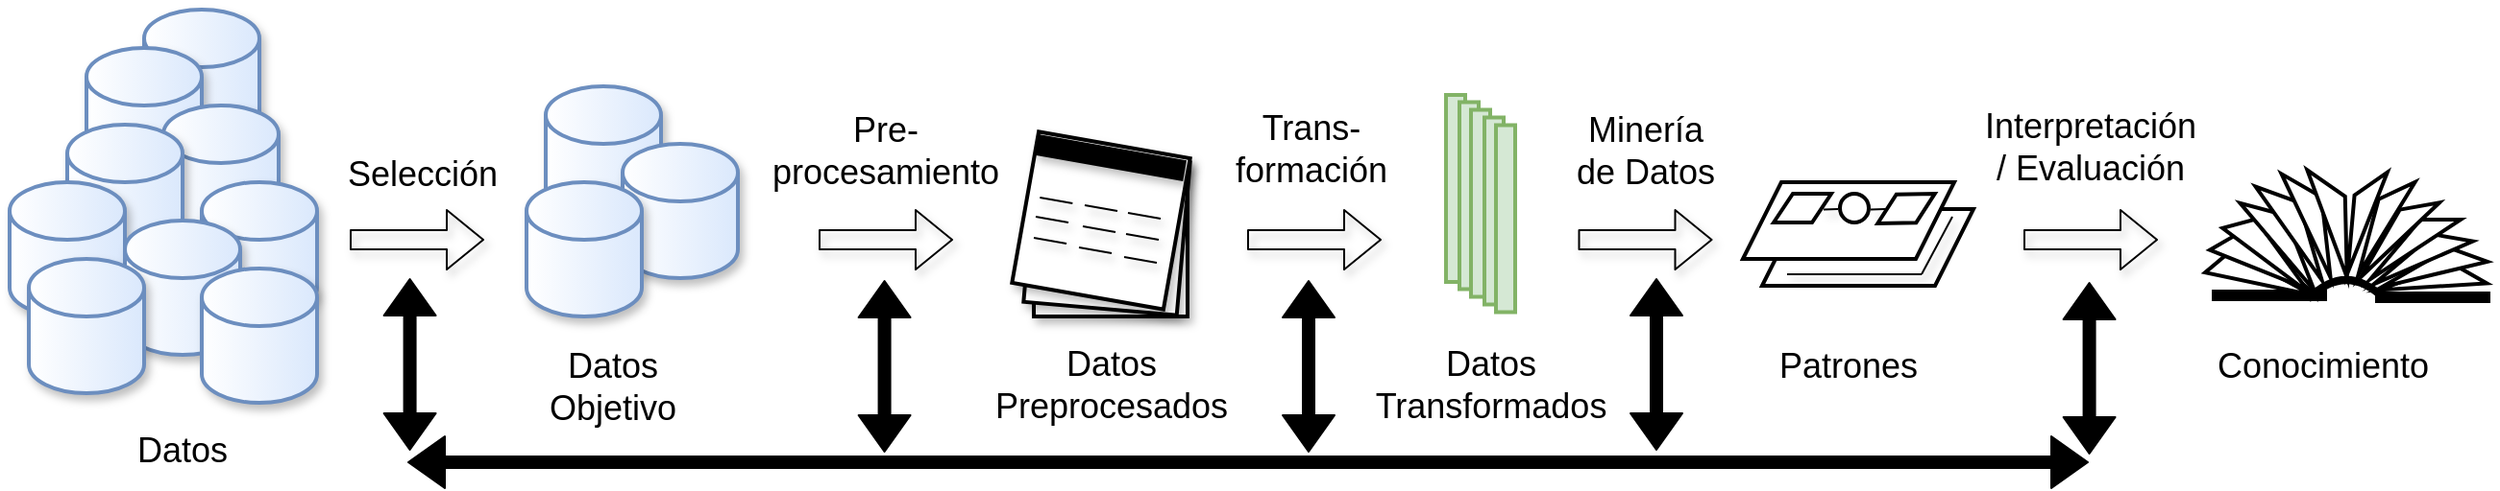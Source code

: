 <mxfile version="14.8.0" type="device"><diagram id="zVI18IKZw2d2N0xcVkJI" name="Page-1"><mxGraphModel dx="1303" dy="780" grid="1" gridSize="10" guides="1" tooltips="1" connect="1" arrows="1" fold="1" page="1" pageScale="1" pageWidth="1400" pageHeight="850" math="0" shadow="0"><root><mxCell id="0"/><mxCell id="1" parent="0"/><mxCell id="G4cCKYcT0gPonHHDOqsI-2" value="" style="shape=cylinder3;whiteSpace=wrap;html=1;boundedLbl=1;backgroundOutline=1;size=15;fillColor=#dae8fc;strokeColor=#6c8ebf;shadow=1;sketch=0;gradientColor=#ffffff;gradientDirection=west;strokeWidth=2;" vertex="1" parent="1"><mxGeometry x="100" y="270" width="60" height="70" as="geometry"/></mxCell><mxCell id="G4cCKYcT0gPonHHDOqsI-12" value="" style="shape=cylinder3;whiteSpace=wrap;html=1;boundedLbl=1;backgroundOutline=1;size=15;fillColor=#dae8fc;strokeColor=#6c8ebf;shadow=1;sketch=0;gradientColor=#ffffff;gradientDirection=west;strokeWidth=2;" vertex="1" parent="1"><mxGeometry x="70" y="290" width="60" height="70" as="geometry"/></mxCell><mxCell id="G4cCKYcT0gPonHHDOqsI-13" value="" style="shape=cylinder3;whiteSpace=wrap;html=1;boundedLbl=1;backgroundOutline=1;size=15;fillColor=#dae8fc;strokeColor=#6c8ebf;shadow=1;sketch=0;gradientColor=#ffffff;gradientDirection=west;strokeWidth=2;" vertex="1" parent="1"><mxGeometry x="110" y="320" width="60" height="70" as="geometry"/></mxCell><mxCell id="G4cCKYcT0gPonHHDOqsI-14" value="" style="shape=cylinder3;whiteSpace=wrap;html=1;boundedLbl=1;backgroundOutline=1;size=15;fillColor=#dae8fc;strokeColor=#6c8ebf;shadow=1;sketch=0;gradientColor=#ffffff;gradientDirection=west;strokeWidth=2;" vertex="1" parent="1"><mxGeometry x="60" y="330" width="60" height="70" as="geometry"/></mxCell><mxCell id="G4cCKYcT0gPonHHDOqsI-15" value="" style="shape=cylinder3;whiteSpace=wrap;html=1;boundedLbl=1;backgroundOutline=1;size=15;fillColor=#dae8fc;strokeColor=#6c8ebf;shadow=1;sketch=0;gradientColor=#ffffff;gradientDirection=west;strokeWidth=2;" vertex="1" parent="1"><mxGeometry x="130" y="360" width="60" height="70" as="geometry"/></mxCell><mxCell id="G4cCKYcT0gPonHHDOqsI-16" value="" style="shape=cylinder3;whiteSpace=wrap;html=1;boundedLbl=1;backgroundOutline=1;size=15;fillColor=#dae8fc;strokeColor=#6c8ebf;shadow=1;sketch=0;gradientColor=#ffffff;gradientDirection=west;strokeWidth=2;" vertex="1" parent="1"><mxGeometry x="30" y="360" width="60" height="70" as="geometry"/></mxCell><mxCell id="G4cCKYcT0gPonHHDOqsI-17" value="" style="shape=cylinder3;whiteSpace=wrap;html=1;boundedLbl=1;backgroundOutline=1;size=15;fillColor=#dae8fc;strokeColor=#6c8ebf;shadow=1;sketch=0;gradientColor=#ffffff;gradientDirection=west;strokeWidth=2;" vertex="1" parent="1"><mxGeometry x="90" y="380" width="60" height="70" as="geometry"/></mxCell><mxCell id="G4cCKYcT0gPonHHDOqsI-18" value="" style="shape=cylinder3;whiteSpace=wrap;html=1;boundedLbl=1;backgroundOutline=1;size=15;fillColor=#dae8fc;strokeColor=#6c8ebf;shadow=1;sketch=0;gradientColor=#ffffff;gradientDirection=west;strokeWidth=2;" vertex="1" parent="1"><mxGeometry x="40" y="400" width="60" height="70" as="geometry"/></mxCell><mxCell id="G4cCKYcT0gPonHHDOqsI-19" value="" style="shape=cylinder3;whiteSpace=wrap;html=1;boundedLbl=1;backgroundOutline=1;size=15;fillColor=#dae8fc;strokeColor=#6c8ebf;shadow=1;sketch=0;gradientColor=#ffffff;gradientDirection=west;strokeWidth=2;" vertex="1" parent="1"><mxGeometry x="130" y="405" width="60" height="70" as="geometry"/></mxCell><mxCell id="G4cCKYcT0gPonHHDOqsI-20" value="" style="shape=flexArrow;endArrow=classic;html=1;shadow=1;" edge="1" parent="1"><mxGeometry width="50" height="50" relative="1" as="geometry"><mxPoint x="207" y="390" as="sourcePoint"/><mxPoint x="277" y="390" as="targetPoint"/></mxGeometry></mxCell><mxCell id="G4cCKYcT0gPonHHDOqsI-21" value="Selección" style="text;html=1;strokeColor=none;fillColor=none;align=center;verticalAlign=middle;whiteSpace=wrap;rounded=0;shadow=1;sketch=0;fontSize=18;" vertex="1" parent="1"><mxGeometry x="210" y="346" width="70" height="20" as="geometry"/></mxCell><mxCell id="G4cCKYcT0gPonHHDOqsI-22" value="" style="shape=cylinder3;whiteSpace=wrap;html=1;boundedLbl=1;backgroundOutline=1;size=15;fillColor=#dae8fc;strokeColor=#6c8ebf;shadow=1;sketch=0;gradientColor=#ffffff;gradientDirection=west;strokeWidth=2;" vertex="1" parent="1"><mxGeometry x="309" y="310" width="60" height="70" as="geometry"/></mxCell><mxCell id="G4cCKYcT0gPonHHDOqsI-23" value="" style="shape=cylinder3;whiteSpace=wrap;html=1;boundedLbl=1;backgroundOutline=1;size=15;fillColor=#dae8fc;strokeColor=#6c8ebf;shadow=1;sketch=0;gradientColor=#ffffff;gradientDirection=west;strokeWidth=2;" vertex="1" parent="1"><mxGeometry x="349" y="340" width="60" height="70" as="geometry"/></mxCell><mxCell id="G4cCKYcT0gPonHHDOqsI-24" value="" style="shape=cylinder3;whiteSpace=wrap;html=1;boundedLbl=1;backgroundOutline=1;size=15;fillColor=#dae8fc;strokeColor=#6c8ebf;shadow=1;sketch=0;gradientColor=#ffffff;gradientDirection=west;strokeWidth=2;" vertex="1" parent="1"><mxGeometry x="299" y="360" width="60" height="70" as="geometry"/></mxCell><mxCell id="G4cCKYcT0gPonHHDOqsI-25" value="" style="shape=flexArrow;endArrow=classic;html=1;shadow=1;" edge="1" parent="1"><mxGeometry width="50" height="50" relative="1" as="geometry"><mxPoint x="451" y="390" as="sourcePoint"/><mxPoint x="521" y="390" as="targetPoint"/></mxGeometry></mxCell><mxCell id="G4cCKYcT0gPonHHDOqsI-26" value="Datos" style="text;html=1;strokeColor=none;fillColor=none;align=center;verticalAlign=middle;whiteSpace=wrap;rounded=0;shadow=1;sketch=0;fontSize=18;" vertex="1" parent="1"><mxGeometry x="85" y="490" width="70" height="20" as="geometry"/></mxCell><mxCell id="G4cCKYcT0gPonHHDOqsI-27" value="Datos Objetivo" style="text;html=1;strokeColor=none;fillColor=none;align=center;verticalAlign=middle;whiteSpace=wrap;rounded=0;shadow=1;sketch=0;fontSize=18;" vertex="1" parent="1"><mxGeometry x="299" y="447" width="90" height="40" as="geometry"/></mxCell><mxCell id="G4cCKYcT0gPonHHDOqsI-28" value="Pre-procesamiento" style="text;html=1;strokeColor=none;fillColor=none;align=center;verticalAlign=middle;whiteSpace=wrap;rounded=0;shadow=1;sketch=0;fontSize=18;" vertex="1" parent="1"><mxGeometry x="421" y="324" width="130" height="40" as="geometry"/></mxCell><mxCell id="G4cCKYcT0gPonHHDOqsI-31" value="" style="whiteSpace=wrap;html=1;aspect=fixed;shadow=1;sketch=0;fontSize=18;strokeWidth=2;gradientColor=#ffffff;" vertex="1" parent="1"><mxGeometry x="563" y="350" width="80" height="80" as="geometry"/></mxCell><mxCell id="G4cCKYcT0gPonHHDOqsI-32" value="" style="whiteSpace=wrap;html=1;aspect=fixed;shadow=1;sketch=0;fontSize=18;strokeWidth=2;gradientColor=#ffffff;rotation=5;" vertex="1" parent="1"><mxGeometry x="561" y="346" width="80" height="80" as="geometry"/></mxCell><mxCell id="G4cCKYcT0gPonHHDOqsI-33" value="" style="whiteSpace=wrap;html=1;aspect=fixed;shadow=1;sketch=0;fontSize=18;strokeWidth=2;gradientColor=#ffffff;rotation=10;" vertex="1" parent="1"><mxGeometry x="558" y="340" width="80" height="80" as="geometry"/></mxCell><mxCell id="G4cCKYcT0gPonHHDOqsI-34" value="" style="shape=flexArrow;endArrow=classic;html=1;shadow=1;" edge="1" parent="1"><mxGeometry width="50" height="50" relative="1" as="geometry"><mxPoint x="674" y="390" as="sourcePoint"/><mxPoint x="744" y="390" as="targetPoint"/></mxGeometry></mxCell><mxCell id="G4cCKYcT0gPonHHDOqsI-35" value="Trans-formación" style="text;html=1;strokeColor=none;fillColor=none;align=center;verticalAlign=middle;whiteSpace=wrap;rounded=0;shadow=1;sketch=0;fontSize=18;" vertex="1" parent="1"><mxGeometry x="662" y="321" width="91" height="44" as="geometry"/></mxCell><mxCell id="G4cCKYcT0gPonHHDOqsI-36" value="" style="endArrow=none;html=1;shadow=1;fontSize=18;endSize=6;startSize=6;jumpSize=6;" edge="1" parent="1"><mxGeometry width="50" height="50" relative="1" as="geometry"><mxPoint x="563" y="389" as="sourcePoint"/><mxPoint x="580" y="392" as="targetPoint"/></mxGeometry></mxCell><mxCell id="G4cCKYcT0gPonHHDOqsI-37" value="" style="endArrow=none;html=1;shadow=1;fontSize=18;endSize=6;startSize=6;jumpSize=6;" edge="1" parent="1"><mxGeometry width="50" height="50" relative="1" as="geometry"><mxPoint x="589.5" y="372" as="sourcePoint"/><mxPoint x="606.5" y="375" as="targetPoint"/></mxGeometry></mxCell><mxCell id="G4cCKYcT0gPonHHDOqsI-38" value="" style="rounded=0;whiteSpace=wrap;html=1;shadow=1;sketch=0;fontSize=18;strokeWidth=2;rotation=10;fillColor=#000000;" vertex="1" parent="1"><mxGeometry x="564.17" y="342.71" width="77" height="9" as="geometry"/></mxCell><mxCell id="G4cCKYcT0gPonHHDOqsI-39" value="" style="endArrow=none;html=1;shadow=1;fontSize=18;endSize=6;startSize=6;jumpSize=6;" edge="1" parent="1"><mxGeometry width="50" height="50" relative="1" as="geometry"><mxPoint x="564" y="378.0" as="sourcePoint"/><mxPoint x="581" y="381.0" as="targetPoint"/></mxGeometry></mxCell><mxCell id="G4cCKYcT0gPonHHDOqsI-40" value="" style="endArrow=none;html=1;shadow=1;fontSize=18;endSize=6;startSize=6;jumpSize=6;" edge="1" parent="1"><mxGeometry width="50" height="50" relative="1" as="geometry"><mxPoint x="566.17" y="368.0" as="sourcePoint"/><mxPoint x="583.17" y="371.0" as="targetPoint"/></mxGeometry></mxCell><mxCell id="G4cCKYcT0gPonHHDOqsI-41" value="" style="endArrow=none;html=1;shadow=1;fontSize=18;endSize=6;startSize=6;jumpSize=6;" edge="1" parent="1"><mxGeometry width="50" height="50" relative="1" as="geometry"><mxPoint x="612" y="376" as="sourcePoint"/><mxPoint x="629" y="379" as="targetPoint"/></mxGeometry></mxCell><mxCell id="G4cCKYcT0gPonHHDOqsI-42" value="" style="endArrow=none;html=1;shadow=1;fontSize=18;endSize=6;startSize=6;jumpSize=6;" edge="1" parent="1"><mxGeometry width="50" height="50" relative="1" as="geometry"><mxPoint x="588.5" y="383" as="sourcePoint"/><mxPoint x="605.5" y="386" as="targetPoint"/></mxGeometry></mxCell><mxCell id="G4cCKYcT0gPonHHDOqsI-43" value="" style="endArrow=none;html=1;shadow=1;fontSize=18;endSize=6;startSize=6;jumpSize=6;" edge="1" parent="1"><mxGeometry width="50" height="50" relative="1" as="geometry"><mxPoint x="611" y="387.0" as="sourcePoint"/><mxPoint x="628" y="390.0" as="targetPoint"/></mxGeometry></mxCell><mxCell id="G4cCKYcT0gPonHHDOqsI-44" value="" style="endArrow=none;html=1;shadow=1;fontSize=18;endSize=6;startSize=6;jumpSize=6;" edge="1" parent="1"><mxGeometry width="50" height="50" relative="1" as="geometry"><mxPoint x="586.5" y="394" as="sourcePoint"/><mxPoint x="603.5" y="397.0" as="targetPoint"/></mxGeometry></mxCell><mxCell id="G4cCKYcT0gPonHHDOqsI-45" value="" style="endArrow=none;html=1;shadow=1;fontSize=18;endSize=6;startSize=6;jumpSize=6;" edge="1" parent="1"><mxGeometry width="50" height="50" relative="1" as="geometry"><mxPoint x="610" y="399.0" as="sourcePoint"/><mxPoint x="627" y="402.0" as="targetPoint"/></mxGeometry></mxCell><mxCell id="G4cCKYcT0gPonHHDOqsI-46" value="Datos Preprocesados" style="text;html=1;strokeColor=none;fillColor=none;align=center;verticalAlign=middle;whiteSpace=wrap;rounded=0;shadow=1;sketch=0;fontSize=18;" vertex="1" parent="1"><mxGeometry x="536" y="443" width="135" height="45" as="geometry"/></mxCell><mxCell id="G4cCKYcT0gPonHHDOqsI-48" value="" style="rounded=0;whiteSpace=wrap;html=1;shadow=0;sketch=0;fontSize=18;strokeWidth=2;fillColor=#d5e8d4;rotation=90;strokeColor=#82b366;" vertex="1" parent="1"><mxGeometry x="733.75" y="358.25" width="97.5" height="10" as="geometry"/></mxCell><mxCell id="G4cCKYcT0gPonHHDOqsI-50" value="" style="rounded=0;whiteSpace=wrap;html=1;shadow=0;sketch=0;fontSize=18;strokeWidth=2;fillColor=#d5e8d4;rotation=90;strokeColor=#82b366;" vertex="1" parent="1"><mxGeometry x="740.75" y="362" width="97.5" height="10" as="geometry"/></mxCell><mxCell id="G4cCKYcT0gPonHHDOqsI-51" value="" style="rounded=0;whiteSpace=wrap;html=1;shadow=0;sketch=0;fontSize=18;strokeWidth=2;fillColor=#d5e8d4;rotation=90;strokeColor=#82b366;" vertex="1" parent="1"><mxGeometry x="746.75" y="366" width="97.5" height="10" as="geometry"/></mxCell><mxCell id="G4cCKYcT0gPonHHDOqsI-52" value="" style="rounded=0;whiteSpace=wrap;html=1;shadow=0;sketch=0;fontSize=18;strokeWidth=2;fillColor=#d5e8d4;rotation=90;strokeColor=#82b366;" vertex="1" parent="1"><mxGeometry x="753.75" y="370" width="97.5" height="10" as="geometry"/></mxCell><mxCell id="G4cCKYcT0gPonHHDOqsI-53" value="" style="rounded=0;whiteSpace=wrap;html=1;shadow=0;sketch=0;fontSize=18;strokeWidth=2;fillColor=#d5e8d4;rotation=90;strokeColor=#82b366;" vertex="1" parent="1"><mxGeometry x="759.75" y="374" width="97.5" height="10" as="geometry"/></mxCell><mxCell id="G4cCKYcT0gPonHHDOqsI-54" value="Datos Transformados" style="text;html=1;strokeColor=none;fillColor=none;align=center;verticalAlign=middle;whiteSpace=wrap;rounded=0;shadow=1;sketch=0;fontSize=18;" vertex="1" parent="1"><mxGeometry x="741" y="443.5" width="120" height="45" as="geometry"/></mxCell><mxCell id="G4cCKYcT0gPonHHDOqsI-55" value="" style="shape=flexArrow;endArrow=classic;html=1;shadow=1;" edge="1" parent="1"><mxGeometry width="50" height="50" relative="1" as="geometry"><mxPoint x="846.25" y="390" as="sourcePoint"/><mxPoint x="916.25" y="390" as="targetPoint"/></mxGeometry></mxCell><mxCell id="G4cCKYcT0gPonHHDOqsI-56" value="Minería &lt;br&gt;de Datos" style="text;html=1;strokeColor=none;fillColor=none;align=center;verticalAlign=middle;whiteSpace=wrap;rounded=0;shadow=1;sketch=0;fontSize=18;" vertex="1" parent="1"><mxGeometry x="843.25" y="322" width="76.75" height="44" as="geometry"/></mxCell><mxCell id="G4cCKYcT0gPonHHDOqsI-57" value="" style="shape=parallelogram;perimeter=parallelogramPerimeter;whiteSpace=wrap;html=1;fixedSize=1;shadow=0;sketch=0;fontSize=18;strokeColor=#000000;strokeWidth=2;gradientColor=none;" vertex="1" parent="1"><mxGeometry x="942" y="374" width="110" height="40" as="geometry"/></mxCell><mxCell id="G4cCKYcT0gPonHHDOqsI-59" value="" style="shape=parallelogram;perimeter=parallelogramPerimeter;whiteSpace=wrap;html=1;fixedSize=1;shadow=0;sketch=0;fontSize=18;strokeColor=#000000;strokeWidth=2;gradientColor=none;" vertex="1" parent="1"><mxGeometry x="932" y="360" width="110" height="40" as="geometry"/></mxCell><mxCell id="G4cCKYcT0gPonHHDOqsI-60" value="Patrones" style="text;html=1;strokeColor=none;fillColor=none;align=center;verticalAlign=middle;whiteSpace=wrap;rounded=0;shadow=1;sketch=0;fontSize=18;" vertex="1" parent="1"><mxGeometry x="942" y="442" width="90" height="28" as="geometry"/></mxCell><mxCell id="G4cCKYcT0gPonHHDOqsI-61" value="Conocimiento" style="text;html=1;strokeColor=none;fillColor=none;align=center;verticalAlign=middle;whiteSpace=wrap;rounded=0;shadow=1;sketch=0;fontSize=18;" vertex="1" parent="1"><mxGeometry x="1179" y="442" width="110" height="28" as="geometry"/></mxCell><mxCell id="G4cCKYcT0gPonHHDOqsI-63" value="" style="endArrow=none;html=1;shadow=1;fontSize=18;startSize=6;endSize=6;" edge="1" parent="1"><mxGeometry width="50" height="50" relative="1" as="geometry"><mxPoint x="1025" y="408" as="sourcePoint"/><mxPoint x="1041" y="378" as="targetPoint"/></mxGeometry></mxCell><mxCell id="G4cCKYcT0gPonHHDOqsI-64" value="" style="endArrow=none;html=1;shadow=1;fontSize=18;startSize=6;endSize=6;" edge="1" parent="1"><mxGeometry width="50" height="50" relative="1" as="geometry"><mxPoint x="1025" y="408" as="sourcePoint"/><mxPoint x="955" y="408" as="targetPoint"/></mxGeometry></mxCell><mxCell id="G4cCKYcT0gPonHHDOqsI-65" value="" style="ellipse;whiteSpace=wrap;html=1;aspect=fixed;shadow=0;sketch=0;fontSize=18;strokeColor=#000000;strokeWidth=2;fillColor=#ffffff;gradientColor=none;" vertex="1" parent="1"><mxGeometry x="982.5" y="366" width="15" height="15" as="geometry"/></mxCell><mxCell id="G4cCKYcT0gPonHHDOqsI-68" value="" style="shape=flexArrow;endArrow=classic;html=1;shadow=1;" edge="1" parent="1"><mxGeometry width="50" height="50" relative="1" as="geometry"><mxPoint x="1078.0" y="390" as="sourcePoint"/><mxPoint x="1148.0" y="390" as="targetPoint"/></mxGeometry></mxCell><mxCell id="G4cCKYcT0gPonHHDOqsI-69" value="Interpretación / Evaluación" style="text;html=1;strokeColor=none;fillColor=none;align=center;verticalAlign=middle;whiteSpace=wrap;rounded=0;shadow=1;sketch=0;fontSize=18;" vertex="1" parent="1"><mxGeometry x="1058" y="320" width="110" height="44" as="geometry"/></mxCell><mxCell id="G4cCKYcT0gPonHHDOqsI-71" value="" style="endArrow=none;html=1;shadow=1;fontSize=18;startSize=6;endSize=6;" edge="1" parent="1"><mxGeometry width="50" height="50" relative="1" as="geometry"><mxPoint x="1006" y="374" as="sourcePoint"/><mxPoint x="998.5" y="374.29" as="targetPoint"/></mxGeometry></mxCell><mxCell id="G4cCKYcT0gPonHHDOqsI-73" value="" style="endArrow=none;html=1;shadow=1;fontSize=18;startSize=6;endSize=6;" edge="1" parent="1"><mxGeometry width="50" height="50" relative="1" as="geometry"><mxPoint x="981.5" y="374" as="sourcePoint"/><mxPoint x="974" y="374.29" as="targetPoint"/></mxGeometry></mxCell><mxCell id="G4cCKYcT0gPonHHDOqsI-76" value="" style="shape=parallelogram;perimeter=parallelogramPerimeter;whiteSpace=wrap;html=1;fixedSize=1;shadow=0;sketch=0;fontSize=18;strokeColor=#000000;strokeWidth=2;fillColor=#ffffff;gradientColor=none;size=10;" vertex="1" parent="1"><mxGeometry x="948" y="366" width="30" height="15" as="geometry"/></mxCell><mxCell id="G4cCKYcT0gPonHHDOqsI-78" value="" style="shape=parallelogram;perimeter=parallelogramPerimeter;whiteSpace=wrap;html=1;fixedSize=1;shadow=0;sketch=0;fontSize=18;strokeColor=#000000;strokeWidth=2;fillColor=#ffffff;gradientColor=none;size=10;rotation=359;" vertex="1" parent="1"><mxGeometry x="1002" y="366.25" width="30" height="15" as="geometry"/></mxCell><mxCell id="G4cCKYcT0gPonHHDOqsI-79" value="" style="shape=flexArrow;endArrow=classic;startArrow=classic;html=1;shadow=0;fontSize=18;startSize=6;endSize=6;fillColor=#000000;width=6;" edge="1" parent="1"><mxGeometry width="100" height="100" relative="1" as="geometry"><mxPoint x="237" y="506" as="sourcePoint"/><mxPoint x="1112" y="506" as="targetPoint"/></mxGeometry></mxCell><mxCell id="G4cCKYcT0gPonHHDOqsI-80" value="" style="shape=flexArrow;endArrow=classic;startArrow=classic;html=1;shadow=0;fontSize=18;startSize=6;endSize=6;fillColor=#000000;width=6;" edge="1" parent="1"><mxGeometry width="100" height="100" relative="1" as="geometry"><mxPoint x="238.29" y="500" as="sourcePoint"/><mxPoint x="238.29" y="410" as="targetPoint"/></mxGeometry></mxCell><mxCell id="G4cCKYcT0gPonHHDOqsI-82" value="" style="shape=flexArrow;endArrow=classic;startArrow=classic;html=1;shadow=0;fontSize=18;startSize=6;endSize=6;fillColor=#000000;width=6;" edge="1" parent="1"><mxGeometry width="100" height="100" relative="1" as="geometry"><mxPoint x="485.29" y="501" as="sourcePoint"/><mxPoint x="485.29" y="411" as="targetPoint"/></mxGeometry></mxCell><mxCell id="G4cCKYcT0gPonHHDOqsI-83" value="" style="shape=flexArrow;endArrow=classic;startArrow=classic;html=1;shadow=0;fontSize=18;startSize=6;endSize=6;fillColor=#000000;width=6;" edge="1" parent="1"><mxGeometry width="100" height="100" relative="1" as="geometry"><mxPoint x="706" y="501" as="sourcePoint"/><mxPoint x="706" y="411" as="targetPoint"/></mxGeometry></mxCell><mxCell id="G4cCKYcT0gPonHHDOqsI-84" value="" style="shape=flexArrow;endArrow=classic;startArrow=classic;html=1;shadow=0;fontSize=18;startSize=6;endSize=6;fillColor=#000000;width=6;" edge="1" parent="1"><mxGeometry width="100" height="100" relative="1" as="geometry"><mxPoint x="887" y="500" as="sourcePoint"/><mxPoint x="887" y="410" as="targetPoint"/></mxGeometry></mxCell><mxCell id="G4cCKYcT0gPonHHDOqsI-85" value="" style="shape=flexArrow;endArrow=classic;startArrow=classic;html=1;shadow=0;fontSize=18;startSize=6;endSize=6;fillColor=#000000;width=6;" edge="1" parent="1"><mxGeometry width="100" height="100" relative="1" as="geometry"><mxPoint x="1112.29" y="502" as="sourcePoint"/><mxPoint x="1112.29" y="412" as="targetPoint"/></mxGeometry></mxCell><mxCell id="G4cCKYcT0gPonHHDOqsI-86" value="" style="endArrow=none;html=1;shadow=0;fontSize=18;startSize=6;endSize=6;fillColor=#000000;strokeWidth=6;" edge="1" parent="1"><mxGeometry width="50" height="50" relative="1" as="geometry"><mxPoint x="1176" y="419" as="sourcePoint"/><mxPoint x="1236" y="419" as="targetPoint"/></mxGeometry></mxCell><mxCell id="G4cCKYcT0gPonHHDOqsI-88" value="" style="endArrow=none;html=1;shadow=0;fontSize=18;startSize=6;endSize=6;fillColor=#000000;strokeWidth=6;" edge="1" parent="1"><mxGeometry width="50" height="50" relative="1" as="geometry"><mxPoint x="1261" y="420" as="sourcePoint"/><mxPoint x="1321" y="420" as="targetPoint"/></mxGeometry></mxCell><mxCell id="G4cCKYcT0gPonHHDOqsI-89" value="" style="endArrow=none;html=1;shadow=0;fontSize=18;startSize=6;endSize=6;strokeWidth=4;fillColor=#000000;curved=1;" edge="1" parent="1"><mxGeometry width="50" height="50" relative="1" as="geometry"><mxPoint x="1226" y="421" as="sourcePoint"/><mxPoint x="1266" y="421" as="targetPoint"/><Array as="points"><mxPoint x="1246" y="401"/></Array></mxGeometry></mxCell><mxCell id="G4cCKYcT0gPonHHDOqsI-91" value="" style="verticalLabelPosition=bottom;verticalAlign=top;html=1;shape=mxgraph.basic.obtuse_triangle;dx=0.25;shadow=0;sketch=0;fontSize=18;strokeColor=#000000;strokeWidth=2;fillColor=#ffffff;gradientColor=none;rotation=-200;" vertex="1" parent="1"><mxGeometry x="1264.07" y="406.48" width="53.99" height="16" as="geometry"/></mxCell><mxCell id="G4cCKYcT0gPonHHDOqsI-92" value="" style="verticalLabelPosition=bottom;verticalAlign=top;html=1;shape=mxgraph.basic.obtuse_triangle;dx=0.25;shadow=0;sketch=0;fontSize=18;strokeColor=#000000;strokeWidth=2;fillColor=#ffffff;gradientColor=none;rotation=-210;" vertex="1" parent="1"><mxGeometry x="1265.07" y="400" width="53.99" height="16" as="geometry"/></mxCell><mxCell id="G4cCKYcT0gPonHHDOqsI-93" value="" style="verticalLabelPosition=bottom;verticalAlign=top;html=1;shape=mxgraph.basic.obtuse_triangle;dx=0.25;shadow=0;sketch=0;fontSize=18;strokeColor=#000000;strokeWidth=2;fillColor=#ffffff;gradientColor=none;rotation=-220;" vertex="1" parent="1"><mxGeometry x="1259.07" y="394" width="53.99" height="16" as="geometry"/></mxCell><mxCell id="G4cCKYcT0gPonHHDOqsI-96" value="" style="verticalLabelPosition=bottom;verticalAlign=top;html=1;shape=mxgraph.basic.obtuse_triangle;dx=0.25;shadow=0;sketch=0;fontSize=18;strokeColor=#000000;strokeWidth=2;fillColor=#ffffff;gradientColor=none;rotation=-230;" vertex="1" parent="1"><mxGeometry x="1255.07" y="387" width="53.99" height="16" as="geometry"/></mxCell><mxCell id="G4cCKYcT0gPonHHDOqsI-100" value="" style="verticalLabelPosition=bottom;verticalAlign=top;html=1;shape=mxgraph.basic.obtuse_triangle;dx=0.49;shadow=0;sketch=0;fontSize=18;strokeColor=#000000;strokeWidth=2;fillColor=#ffffff;gradientColor=none;rotation=-220;" vertex="1" parent="1"><mxGeometry x="1182.8" y="390.6" width="34.96" height="44.61" as="geometry"/></mxCell><mxCell id="G4cCKYcT0gPonHHDOqsI-102" value="" style="verticalLabelPosition=bottom;verticalAlign=top;html=1;shape=mxgraph.basic.obtuse_triangle;dx=0.49;shadow=0;sketch=0;fontSize=18;strokeColor=#000000;strokeWidth=2;fillColor=#ffffff;gradientColor=none;rotation=-210;" vertex="1" parent="1"><mxGeometry x="1183.8" y="383.6" width="34.96" height="44.61" as="geometry"/></mxCell><mxCell id="G4cCKYcT0gPonHHDOqsI-103" value="" style="verticalLabelPosition=bottom;verticalAlign=top;html=1;shape=mxgraph.basic.obtuse_triangle;dx=0.49;shadow=0;sketch=0;fontSize=18;strokeColor=#000000;strokeWidth=2;fillColor=#ffffff;gradientColor=none;rotation=-195;" vertex="1" parent="1"><mxGeometry x="1186.8" y="378.6" width="34.96" height="44.61" as="geometry"/></mxCell><mxCell id="G4cCKYcT0gPonHHDOqsI-105" value="" style="verticalLabelPosition=bottom;verticalAlign=top;html=1;shape=mxgraph.basic.obtuse_triangle;dx=0.25;shadow=0;sketch=0;fontSize=18;strokeColor=#000000;strokeWidth=2;fillColor=#ffffff;gradientColor=none;rotation=-240;" vertex="1" parent="1"><mxGeometry x="1247.07" y="382" width="53.99" height="16" as="geometry"/></mxCell><mxCell id="G4cCKYcT0gPonHHDOqsI-107" value="" style="verticalLabelPosition=bottom;verticalAlign=top;html=1;shape=mxgraph.basic.obtuse_triangle;dx=0.25;shadow=0;sketch=0;fontSize=18;strokeColor=#000000;strokeWidth=2;fillColor=#ffffff;gradientColor=none;rotation=105;" vertex="1" parent="1"><mxGeometry x="1240.07" y="376" width="53.99" height="16" as="geometry"/></mxCell><mxCell id="G4cCKYcT0gPonHHDOqsI-108" value="" style="verticalLabelPosition=bottom;verticalAlign=top;html=1;shape=mxgraph.basic.obtuse_triangle;dx=0.25;shadow=0;sketch=0;fontSize=18;strokeColor=#000000;strokeWidth=2;fillColor=#ffffff;gradientColor=none;rotation=95;" vertex="1" parent="1"><mxGeometry x="1230.07" y="373" width="53.99" height="16" as="geometry"/></mxCell><mxCell id="G4cCKYcT0gPonHHDOqsI-111" value="" style="verticalLabelPosition=bottom;verticalAlign=top;html=1;shape=mxgraph.basic.obtuse_triangle;dx=0.51;shadow=0;sketch=0;fontSize=18;strokeColor=#000000;strokeWidth=2;fillColor=#ffffff;gradientColor=none;rotation=-165;" vertex="1" parent="1"><mxGeometry x="1185.5" y="376.67" width="49.07" height="34" as="geometry"/></mxCell><mxCell id="G4cCKYcT0gPonHHDOqsI-112" value="" style="verticalLabelPosition=bottom;verticalAlign=top;html=1;shape=mxgraph.basic.obtuse_triangle;dx=0.51;shadow=0;sketch=0;fontSize=18;strokeColor=#000000;strokeWidth=2;fillColor=#ffffff;gradientColor=none;rotation=-160;" vertex="1" parent="1"><mxGeometry x="1191.5" y="369.67" width="49.07" height="34" as="geometry"/></mxCell><mxCell id="G4cCKYcT0gPonHHDOqsI-113" value="" style="verticalLabelPosition=bottom;verticalAlign=top;html=1;shape=mxgraph.basic.obtuse_triangle;dx=0.51;shadow=0;sketch=0;fontSize=18;strokeColor=#000000;strokeWidth=2;fillColor=#ffffff;gradientColor=none;rotation=-150;" vertex="1" parent="1"><mxGeometry x="1200.5" y="365.67" width="49.07" height="34" as="geometry"/></mxCell><mxCell id="G4cCKYcT0gPonHHDOqsI-109" value="" style="verticalLabelPosition=bottom;verticalAlign=top;html=1;shape=mxgraph.basic.obtuse_triangle;dx=0.51;shadow=0;sketch=0;fontSize=18;strokeColor=#000000;strokeWidth=2;fillColor=#ffffff;gradientColor=none;rotation=-145;" vertex="1" parent="1"><mxGeometry x="1211.5" y="364.67" width="49.07" height="34" as="geometry"/></mxCell></root></mxGraphModel></diagram></mxfile>